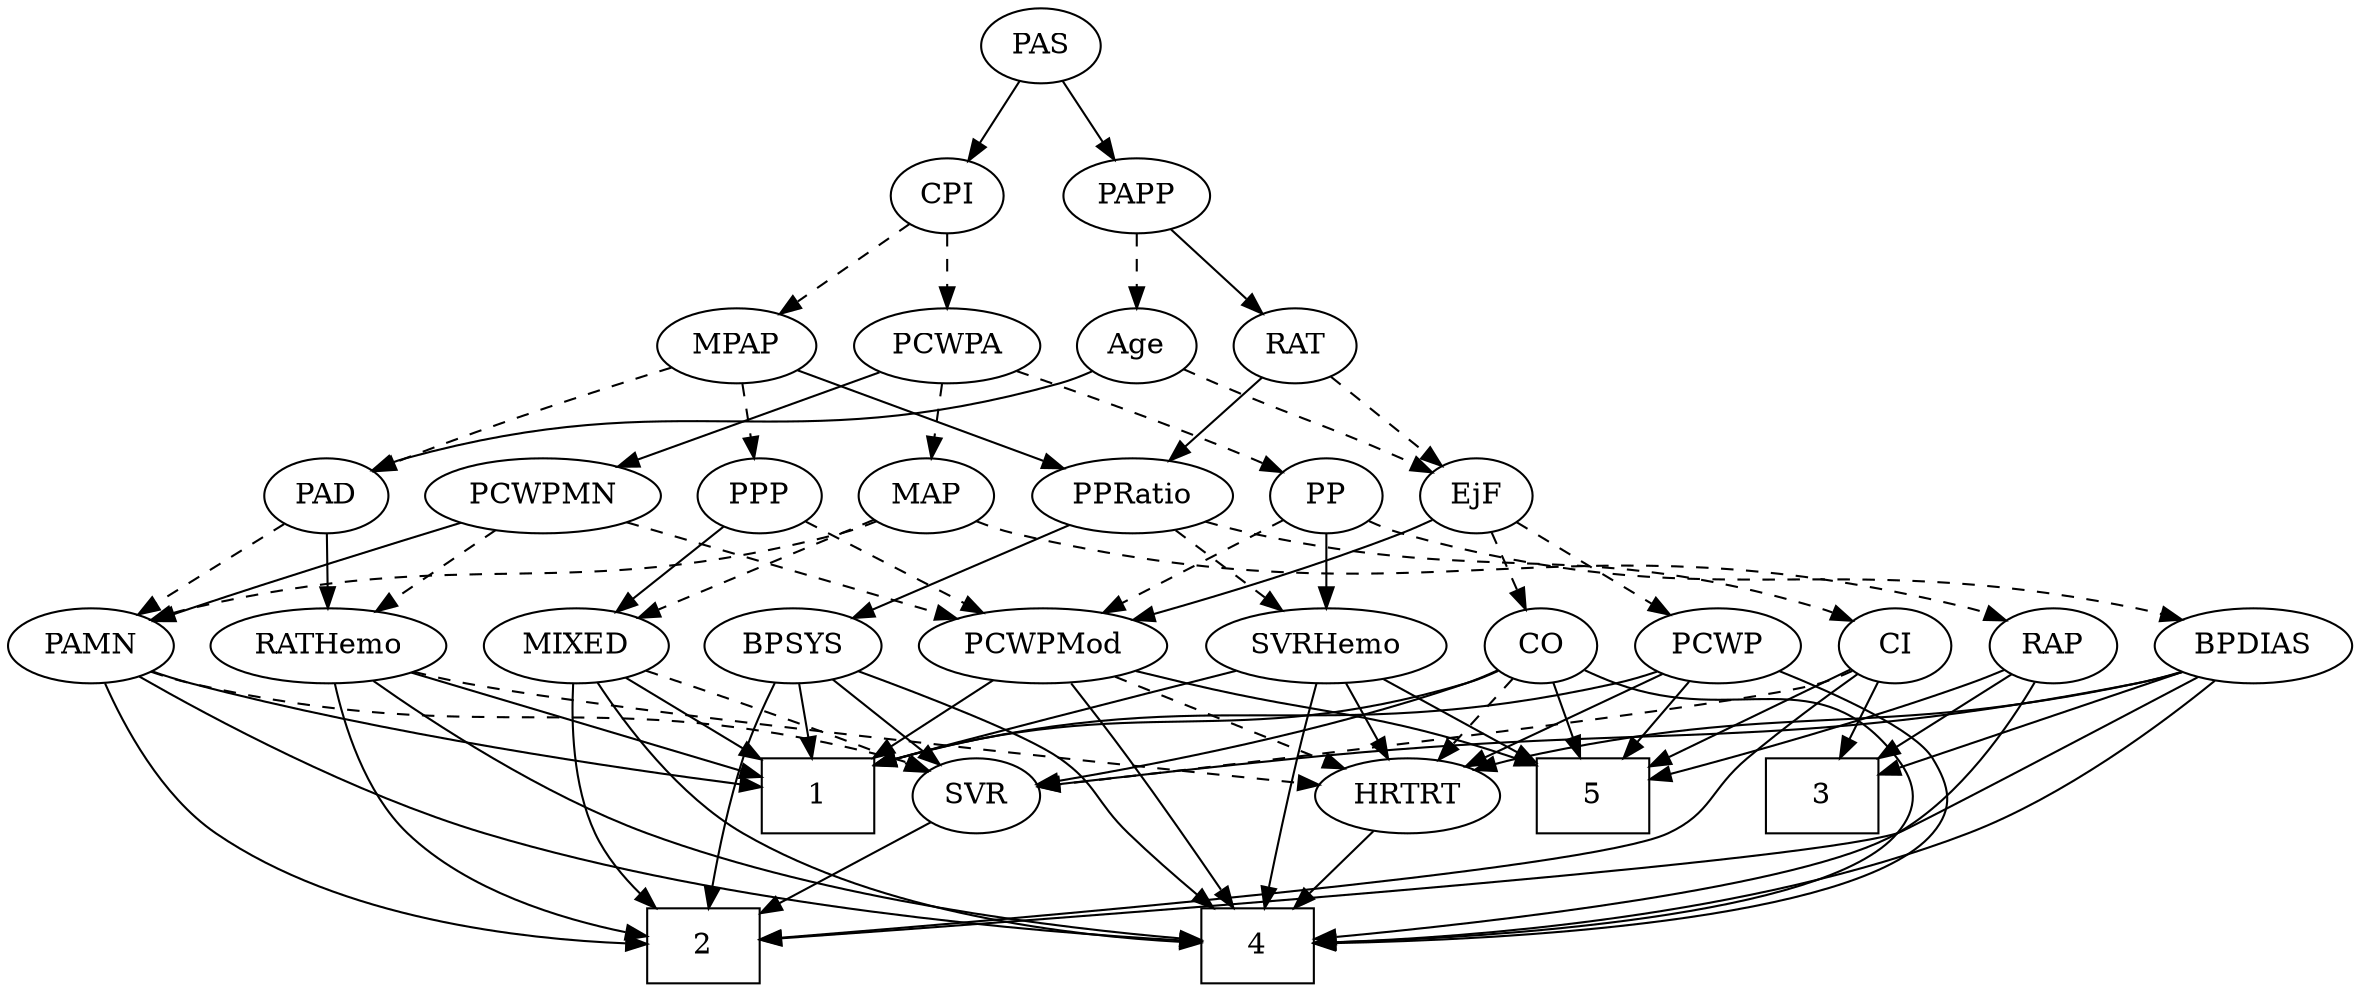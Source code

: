 strict digraph {
	graph [bb="0,0,1030.6,468"];
	node [label="\N"];
	1	[height=0.5,
		pos="347.4,90",
		shape=box,
		width=0.75];
	2	[height=0.5,
		pos="292.4,18",
		shape=box,
		width=0.75];
	3	[height=0.5,
		pos="815.4,90",
		shape=box,
		width=0.75];
	4	[height=0.5,
		pos="552.4,18",
		shape=box,
		width=0.75];
	5	[height=0.5,
		pos="705.4,90",
		shape=box,
		width=0.75];
	Age	[height=0.5,
		pos="495.4,306",
		width=0.75];
	EjF	[height=0.5,
		pos="644.4,234",
		width=0.75];
	Age -> EjF	[pos="e,623.08,245.08 516.71,294.92 521.54,292.64 526.64,290.23 531.4,288 565.59,271.93 574.21,268.07 608.4,252 610.18,251.16 612.01,250.3 \
613.86,249.43",
		style=dashed];
	PAD	[height=0.5,
		pos="131.4,234",
		width=0.79437];
	Age -> PAD	[pos="e,153.09,246.03 474.9,293.95 469.94,291.67 464.57,289.5 459.4,288 334.66,251.82 294.5,286.9 169.4,252 167.11,251.36 164.78,250.61 \
162.46,249.77",
		style=solid];
	CO	[height=0.5,
		pos="667.4,162",
		width=0.75];
	EjF -> CO	[pos="e,661.88,179.79 649.96,216.05 652.59,208.06 655.79,198.33 658.72,189.4",
		style=dashed];
	PCWPMod	[height=0.5,
		pos="452.4,162",
		width=1.4443];
	EjF -> PCWPMod	[pos="e,490.03,174.46 623.25,222.53 618.42,220.27 613.27,217.97 608.4,216 572.51,201.48 530.96,187.5 499.77,177.55",
		style=solid];
	PCWP	[height=0.5,
		pos="747.4,162",
		width=0.97491];
	EjF -> PCWP	[pos="e,727.02,176.85 662.81,220.49 678.33,209.94 700.79,194.68 718.67,182.53",
		style=dashed];
	RAP	[height=0.5,
		pos="900.4,162",
		width=0.77632];
	RAP -> 3	[pos="e,836.06,108.02 883.6,147.17 872.3,137.87 857.12,125.36 843.95,114.52",
		style=solid];
	RAP -> 4	[pos="e,579.46,20.832 895.89,143.89 889.54,123.37 875.92,89.561 851.4,72 809.91,42.293 660.22,27.209 589.68,21.619",
		style=solid];
	RAP -> 5	[pos="e,732.55,99.137 878.65,150.54 873.68,148.28 868.39,145.98 863.4,144 822.62,127.85 774.73,112.24 742.45,102.2",
		style=solid];
	MIXED	[height=0.5,
		pos="248.4,162",
		width=1.1193];
	MIXED -> 1	[pos="e,323.07,108.2 268.91,146.5 282.07,137.19 299.45,124.9 314.52,114.25",
		style=solid];
	MIXED -> 2	[pos="e,268.64,36.09 242.31,143.9 236.76,125.45 230.77,95.552 240.4,72 244.88,61.017 252.87,51.081 261.25,42.858",
		style=solid];
	MIXED -> 4	[pos="e,525.38,18.794 255.7,144 265.37,123.59 284.42,89.893 311.4,72 374.39,30.218 465.04,20.854 515.29,19.069",
		style=solid];
	SVR	[height=0.5,
		pos="420.4,90",
		width=0.77632];
	MIXED -> SVR	[pos="e,398.58,101.27 278.35,149.8 305.84,139.39 347.6,123.23 383.4,108 385.25,107.21 387.15,106.39 389.06,105.55",
		style=dashed];
	MPAP	[height=0.5,
		pos="313.4,306",
		width=0.97491];
	MPAP -> PAD	[pos="e,153.79,245.32 285.03,295.2 255.83,284.97 209.12,268.17 169.4,252 167.33,251.16 165.21,250.27 163.08,249.37",
		style=dashed];
	PPP	[height=0.5,
		pos="323.4,234",
		width=0.75];
	MPAP -> PPP	[pos="e,320.95,252.1 315.87,287.7 316.97,279.98 318.29,270.71 319.52,262.11",
		style=dashed];
	PPRatio	[height=0.5,
		pos="487.4,234",
		width=1.1013];
	MPAP -> PPRatio	[pos="e,458.82,246.5 340.2,294.22 369.44,282.45 416.47,263.53 449.49,250.25",
		style=solid];
	BPSYS	[height=0.5,
		pos="344.4,162",
		width=1.0471];
	BPSYS -> 1	[pos="e,346.66,108.1 345.14,143.7 345.47,135.98 345.87,126.71 346.23,118.11",
		style=solid];
	BPSYS -> 2	[pos="e,294.28,36.248 332.12,144.62 325.1,134.53 316.67,121.07 311.4,108 303.38,88.13 298.52,64.335 295.73,46.35",
		style=solid];
	BPSYS -> 4	[pos="e,531.17,36.055 373.96,150.8 397.82,141.74 431.55,126.99 457.4,108 474.89,95.148 474.79,87.08 490.4,72 500.79,61.965 512.74,51.513 \
523.36,42.569",
		style=solid];
	BPSYS -> SVR	[pos="e,404.97,105.21 360.89,145.81 371.63,135.92 385.8,122.87 397.61,111.99",
		style=solid];
	PAMN	[height=0.5,
		pos="36.397,162",
		width=1.011];
	PAD -> PAMN	[pos="e,55.82,177.31 113.53,219.83 99.651,209.61 80.156,195.24 64.237,183.51",
		style=dashed];
	RATHemo	[height=0.5,
		pos="140.4,162",
		width=1.3721];
	PAD -> RATHemo	[pos="e,138.2,180.1 133.62,215.7 134.61,207.98 135.81,198.71 136.91,190.11",
		style=solid];
	CO -> 1	[pos="e,374.58,104.86 646.87,150.03 641.92,147.74 636.56,145.56 631.4,144 527.78,112.78 492.06,138.58 384.2,107.71",
		style=solid];
	CO -> 4	[pos="e,579.63,19.556 688.04,150.38 692.99,148.08 698.31,145.8 703.4,144 767.22,121.43 809.57,161.23 851.4,108 861.28,95.42 861.68,84.261 \
851.4,72 818.39,32.627 662.31,22.486 589.71,19.888",
		style=solid];
	CO -> 5	[pos="e,696.1,108.12 676.21,144.76 680.68,136.53 686.22,126.32 691.27,117.02",
		style=solid];
	CO -> SVR	[pos="e,446.87,95.92 646.37,150.23 641.52,147.99 636.34,145.77 631.4,144 571.6,122.6 499.34,106.45 456.77,97.883",
		style=solid];
	HRTRT	[height=0.5,
		pos="620.4,90",
		width=1.1013];
	CO -> HRTRT	[pos="e,631.35,107.31 656.73,145.12 650.93,136.47 643.61,125.58 637.07,115.83",
		style=dashed];
	PAS	[height=0.5,
		pos="451.4,450",
		width=0.75];
	CPI	[height=0.5,
		pos="408.4,378",
		width=0.75];
	PAS -> CPI	[pos="e,418.12,394.82 441.64,433.12 436.25,424.34 429.44,413.26 423.4,403.42",
		style=solid];
	PAPP	[height=0.5,
		pos="495.4,378",
		width=0.88464];
	PAS -> PAPP	[pos="e,485.15,395.31 461.38,433.12 466.82,424.47 473.66,413.58 479.79,403.83",
		style=solid];
	PAMN -> 1	[pos="e,320.36,94.972 63.896,150.04 69.933,147.86 76.334,145.72 82.397,144 162.43,121.36 258.71,104.66 310.34,96.529",
		style=solid];
	PAMN -> 2	[pos="e,265.3,18.901 40.436,143.84 46.106,123.6 58.406,90.379 81.397,72 132.03,31.523 209.61,21.498 255.25,19.286",
		style=solid];
	PAMN -> 4	[pos="e,525.13,20.093 57.247,147.06 88.184,127.09 148.7,90.671 205.4,72 314.24,36.156 450.39,24.374 515.02,20.644",
		style=solid];
	PAMN -> SVR	[pos="e,399.31,102.06 63.312,149.85 69.497,147.63 76.106,145.52 82.397,144 213.38,112.43 253.72,144.57 383.4,108 385.55,107.39 387.74,\
106.67 389.92,105.88",
		style=dashed];
	RATHemo -> 1	[pos="e,320.37,100.14 175.51,149.13 213.1,136.41 272.47,116.34 310.67,103.42",
		style=solid];
	RATHemo -> 2	[pos="e,265.3,23.028 140.66,143.84 141.86,124.22 146.65,92.198 164.4,72 187.72,45.446 226.45,31.914 255.21,25.203",
		style=solid];
	RATHemo -> 4	[pos="e,525.23,20.554 158.82,145.1 183.3,124.85 228.66,90.323 273.4,72 355.52,38.364 460.09,25.826 514.94,21.346",
		style=solid];
	RATHemo -> HRTRT	[pos="e,582.16,95.043 176.69,149.59 184.14,147.51 191.98,145.53 199.4,144 269.73,129.53 477.07,106.37 571.98,96.138",
		style=dashed];
	CPI -> MPAP	[pos="e,332.67,321.2 390.97,364.16 376.92,353.81 356.91,339.06 340.73,327.14",
		style=dashed];
	PCWPA	[height=0.5,
		pos="408.4,306",
		width=1.1555];
	CPI -> PCWPA	[pos="e,408.4,324.1 408.4,359.7 408.4,351.98 408.4,342.71 408.4,334.11",
		style=dashed];
	RAT	[height=0.5,
		pos="567.4,306",
		width=0.75827];
	RAT -> EjF	[pos="e,629.1,248.91 582.98,290.83 594.01,280.81 608.99,267.19 621.39,255.92",
		style=dashed];
	RAT -> PPRatio	[pos="e,504.84,250.26 551.59,291.17 540.43,281.4 525.24,268.11 512.44,256.91",
		style=solid];
	SVR -> 2	[pos="e,319.61,33.88 399.83,77.753 380.62,67.245 351.51,51.327 328.44,38.71",
		style=solid];
	PCWPMod -> 1	[pos="e,373.09,108.13 429.61,145.81 415.57,136.45 397.29,124.26 381.54,113.76",
		style=solid];
	PCWPMod -> 4	[pos="e,540.58,36.11 464.44,144.33 471.94,133.91 481.77,120.2 490.4,108 505.39,86.786 522.23,62.59 534.57,44.787",
		style=solid];
	PCWPMod -> 5	[pos="e,678.13,104.61 491.05,149.95 498.45,147.91 506.15,145.84 513.4,144 579.39,127.2 600.38,130.95 668.64,107.89",
		style=solid];
	PCWPMod -> HRTRT	[pos="e,592.15,102.77 484.39,147.67 512.36,136.01 553.01,119.08 582.58,106.76",
		style=dashed];
	PCWPMN	[height=0.5,
		pos="228.4,234",
		width=1.3902];
	PCWPA -> PCWPMN	[pos="e,261.06,247.7 378.27,293.28 348.76,281.81 303.52,264.22 270.47,251.36",
		style=solid];
	MAP	[height=0.5,
		pos="399.4,234",
		width=0.84854];
	PCWPA -> MAP	[pos="e,401.6,252.1 406.17,287.7 405.18,279.98 403.99,270.71 402.88,262.11",
		style=dashed];
	PP	[height=0.5,
		pos="572.4,234",
		width=0.75];
	PCWPA -> PP	[pos="e,551.16,245.24 438.06,293.19 464.11,282.71 502.97,266.8 536.4,252 538.2,251.2 540.04,250.37 541.9,249.53",
		style=dashed];
	PCWPMN -> PAMN	[pos="e,64.607,173.45 194.45,220.74 164.85,210.03 120.76,194.05 82.397,180 79.699,179.01 76.912,177.99 74.108,176.96",
		style=solid];
	PCWPMN -> RATHemo	[pos="e,159.98,178.58 208.43,217.12 196.42,207.56 180.96,195.27 167.82,184.81",
		style=dashed];
	PCWPMN -> PCWPMod	[pos="e,415.18,174.63 264.88,221.6 303.22,209.62 363.64,190.74 405.49,177.66",
		style=dashed];
	SVRHemo	[height=0.5,
		pos="572.4,162",
		width=1.3902];
	SVRHemo -> 1	[pos="e,374.71,104.49 534.64,150.06 527.59,148.03 520.27,145.94 513.4,144 458.63,128.53 441.34,128.8 384.23,108.01",
		style=solid];
	SVRHemo -> 4	[pos="e,554.82,36.189 569.98,143.87 566.58,119.67 560.31,75.211 556.25,46.393",
		style=solid];
	SVRHemo -> 5	[pos="e,678.2,105.32 599.63,146.67 619.71,136.1 647.24,121.61 669.18,110.06",
		style=solid];
	SVRHemo -> HRTRT	[pos="e,609.1,107.47 583.77,144.41 589.63,135.87 596.89,125.28 603.4,115.79",
		style=solid];
	BPDIAS	[height=0.5,
		pos="988.4,162",
		width=1.1735];
	BPDIAS -> 2	[pos="e,319.46,21.204 970.85,145.52 946.15,124.74 898.8,88.52 851.4,72 826.71,63.398 450.85,31.995 329.72,22.045",
		style=solid];
	BPDIAS -> 3	[pos="e,842.47,101.96 958.66,148.97 929.06,136.99 883.6,118.6 851.85,105.75",
		style=solid];
	BPDIAS -> 4	[pos="e,579.75,18.403 974.94,144.79 956.87,124.22 922.68,89.337 885.4,72 786.04,25.804 653.96,18.827 590.12,18.415",
		style=solid];
	BPDIAS -> SVR	[pos="e,447.66,94.186 957.69,149.53 951.07,147.41 944.06,145.42 937.4,144 777.53,109.94 733.95,125.14 571.4,108 532.67,103.92 488.41,98.89 \
457.86,95.366",
		style=solid];
	BPDIAS -> HRTRT	[pos="e,649.65,102.22 957.38,149.63 950.84,147.52 943.94,145.52 937.4,144 820.32,116.88 786.31,135.84 669.4,108 666.05,107.2 662.62,106.27 \
659.19,105.25",
		style=solid];
	MAP -> RAP	[pos="e,879.34,174.19 422.05,221.65 427.31,219.43 432.95,217.38 438.4,216 622.17,169.51 680.09,228.29 863.4,180 865.56,179.43 867.76,178.74 \
869.95,177.97",
		style=dashed];
	MAP -> MIXED	[pos="e,275.26,175.45 376.13,222.22 351.68,210.88 312.89,192.9 284.46,179.72",
		style=dashed];
	MAP -> PAMN	[pos="e,63.812,174.27 376.51,222.01 371.01,219.73 365.08,217.54 359.4,216 239.6,183.42 202.94,209.71 82.397,180 79.434,179.27 76.399,178.41 \
73.37,177.47",
		style=dashed];
	PP -> PCWPMod	[pos="e,477.67,177.74 552.58,221.44 534.64,210.98 507.83,195.34 486.46,182.87",
		style=dashed];
	PP -> SVRHemo	[pos="e,572.4,180.1 572.4,215.7 572.4,207.98 572.4,198.71 572.4,190.11",
		style=solid];
	PP -> BPDIAS	[pos="e,957.68,174.41 592.88,221.9 597.84,219.61 603.21,217.46 608.4,216 749.96,176.04 793.7,211.44 937.4,180 940.83,179.25 944.35,178.35 \
947.87,177.37",
		style=dashed];
	PPP -> MIXED	[pos="e,265.12,178.61 308.22,218.83 297.97,209.27 284.21,196.43 272.48,185.48",
		style=solid];
	PPP -> PCWPMod	[pos="e,425.32,177.69 343.84,221.91 363.28,211.36 392.95,195.26 416.37,182.55",
		style=dashed];
	PPRatio -> BPSYS	[pos="e,370.1,175.58 461.5,220.32 438.52,209.07 404.75,192.54 379.38,180.12",
		style=solid];
	PPRatio -> SVRHemo	[pos="e,553.1,178.89 505.84,217.81 517.3,208.38 532.23,196.08 545.04,185.53",
		style=dashed];
	CI	[height=0.5,
		pos="827.4,162",
		width=0.75];
	PPRatio -> CI	[pos="e,806.88,173.99 516.66,221.81 523.09,219.65 529.92,217.57 536.4,216 647.65,189.12 681.74,212.81 791.4,180 793.33,179.42 795.3,178.75 \
797.26,178.02",
		style=dashed];
	PCWP -> 1	[pos="e,374.55,104.96 721.23,149.63 715.44,147.47 709.28,145.44 703.4,144 567.51,110.7 523.07,145.45 384.27,107.68",
		style=solid];
	PCWP -> 4	[pos="e,579.62,19.27 774.06,150.19 808.84,135.96 865.62,112.25 868.4,108 877.15,94.608 878.73,84.214 868.4,72 833.05,30.228 665.39,21.358 \
589.67,19.49",
		style=solid];
	PCWP -> 5	[pos="e,715.86,108.45 737.44,144.41 732.57,136.28 726.58,126.31 721.11,117.18",
		style=solid];
	PCWP -> HRTRT	[pos="e,644.52,104.3 724.4,148.32 704.55,137.38 675.63,121.44 653.32,109.15",
		style=solid];
	CI -> 2	[pos="e,319.71,21.15 813.98,146.06 792.14,121.89 750.4,76.46 741.4,72 704.8,53.867 430.92,30.186 329.78,21.964",
		style=solid];
	CI -> 3	[pos="e,818.36,108.28 824.49,144.05 823.17,136.35 821.57,127.03 820.09,118.36",
		style=solid];
	CI -> 5	[pos="e,732.55,106.58 807.52,149.6 789.68,139.36 763.05,124.08 741.46,111.69",
		style=solid];
	CI -> SVR	[pos="e,447.71,94.423 806.88,150.02 801.92,147.73 796.56,145.55 791.4,144 759.81,134.52 545.53,106.81 457.77,95.694",
		style=dashed];
	PAPP -> Age	[pos="e,495.4,324.1 495.4,359.7 495.4,351.98 495.4,342.71 495.4,334.11",
		style=dashed];
	PAPP -> RAT	[pos="e,552.64,321.35 510.67,362.15 520.73,352.37 534.07,339.4 545.28,328.5",
		style=solid];
	HRTRT -> 4	[pos="e,569.19,36.292 604.97,73.116 596.47,64.373 585.75,53.334 576.21,43.51",
		style=solid];
}
